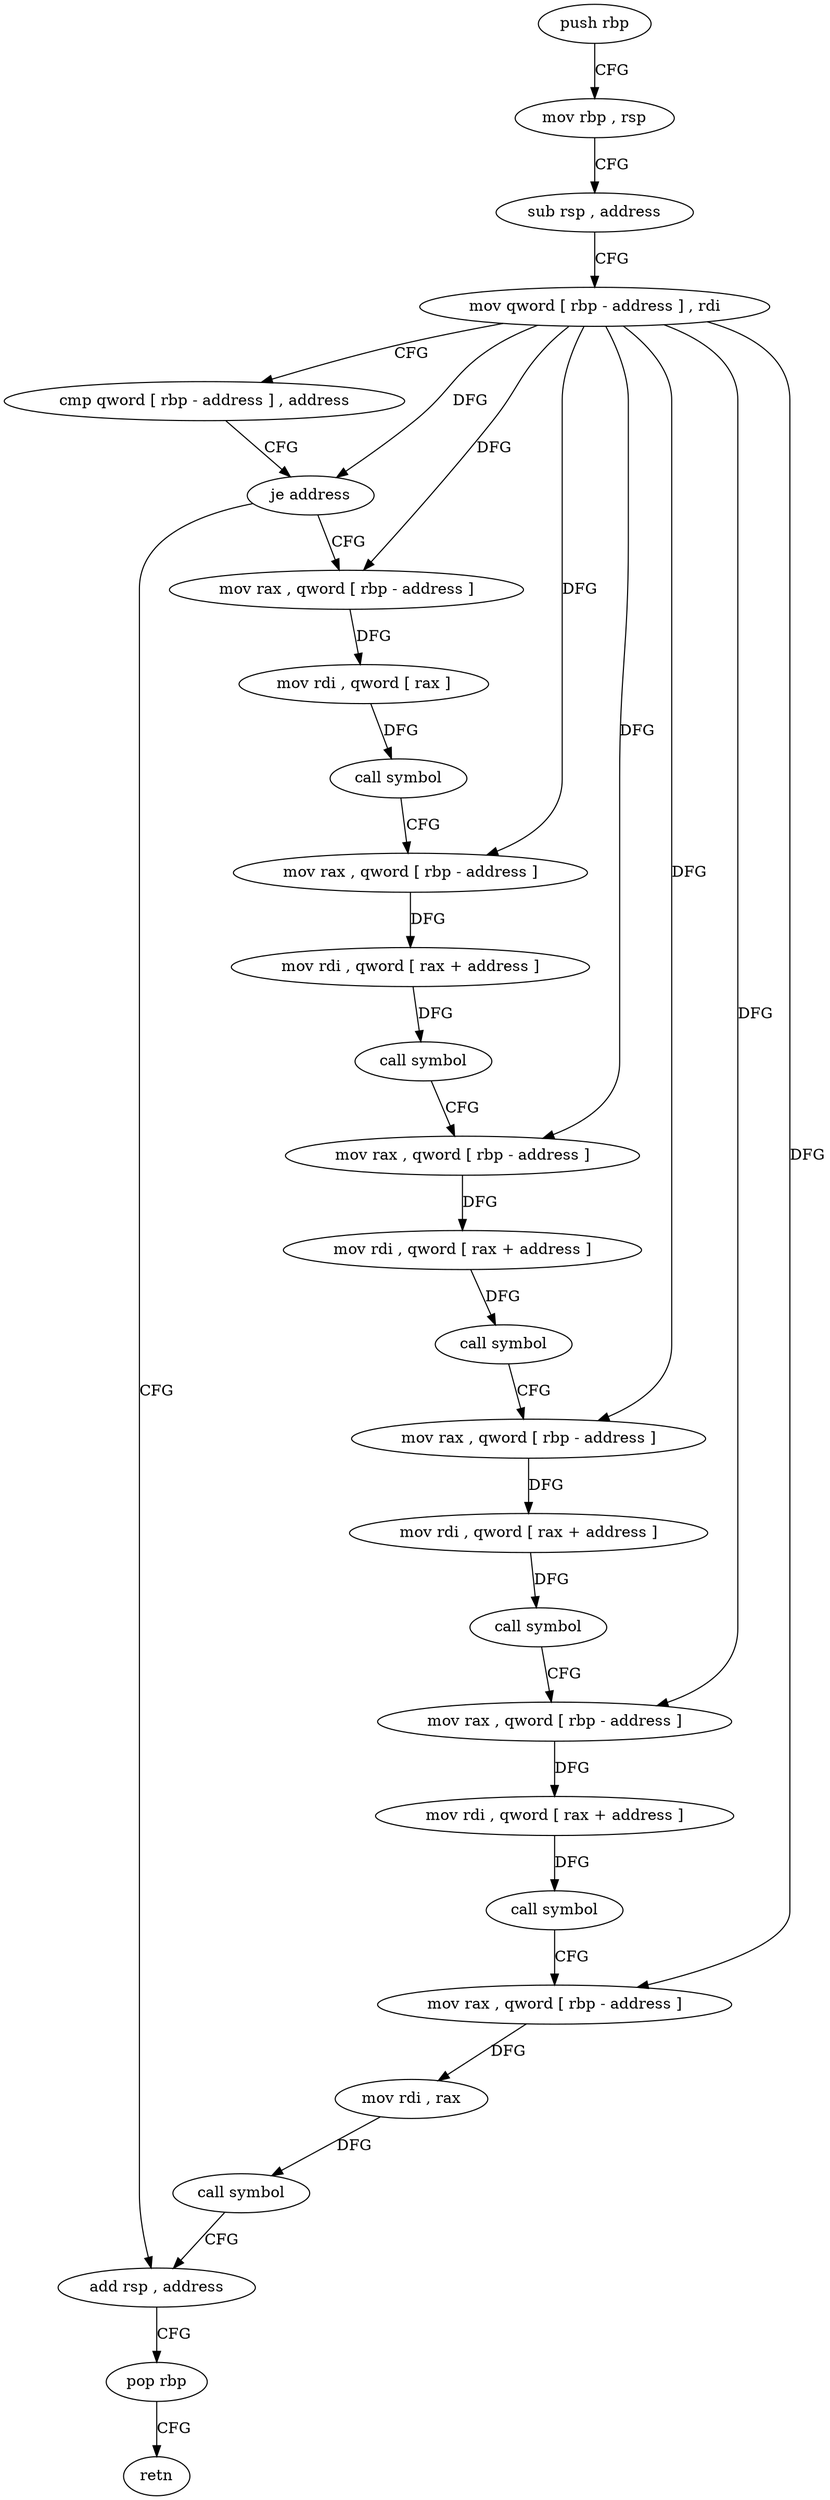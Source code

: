 digraph "func" {
"83792" [label = "push rbp" ]
"83793" [label = "mov rbp , rsp" ]
"83796" [label = "sub rsp , address" ]
"83800" [label = "mov qword [ rbp - address ] , rdi" ]
"83804" [label = "cmp qword [ rbp - address ] , address" ]
"83809" [label = "je address" ]
"83891" [label = "add rsp , address" ]
"83815" [label = "mov rax , qword [ rbp - address ]" ]
"83895" [label = "pop rbp" ]
"83896" [label = "retn" ]
"83819" [label = "mov rdi , qword [ rax ]" ]
"83822" [label = "call symbol" ]
"83827" [label = "mov rax , qword [ rbp - address ]" ]
"83831" [label = "mov rdi , qword [ rax + address ]" ]
"83835" [label = "call symbol" ]
"83840" [label = "mov rax , qword [ rbp - address ]" ]
"83844" [label = "mov rdi , qword [ rax + address ]" ]
"83848" [label = "call symbol" ]
"83853" [label = "mov rax , qword [ rbp - address ]" ]
"83857" [label = "mov rdi , qword [ rax + address ]" ]
"83861" [label = "call symbol" ]
"83866" [label = "mov rax , qword [ rbp - address ]" ]
"83870" [label = "mov rdi , qword [ rax + address ]" ]
"83874" [label = "call symbol" ]
"83879" [label = "mov rax , qword [ rbp - address ]" ]
"83883" [label = "mov rdi , rax" ]
"83886" [label = "call symbol" ]
"83792" -> "83793" [ label = "CFG" ]
"83793" -> "83796" [ label = "CFG" ]
"83796" -> "83800" [ label = "CFG" ]
"83800" -> "83804" [ label = "CFG" ]
"83800" -> "83809" [ label = "DFG" ]
"83800" -> "83815" [ label = "DFG" ]
"83800" -> "83827" [ label = "DFG" ]
"83800" -> "83840" [ label = "DFG" ]
"83800" -> "83853" [ label = "DFG" ]
"83800" -> "83866" [ label = "DFG" ]
"83800" -> "83879" [ label = "DFG" ]
"83804" -> "83809" [ label = "CFG" ]
"83809" -> "83891" [ label = "CFG" ]
"83809" -> "83815" [ label = "CFG" ]
"83891" -> "83895" [ label = "CFG" ]
"83815" -> "83819" [ label = "DFG" ]
"83895" -> "83896" [ label = "CFG" ]
"83819" -> "83822" [ label = "DFG" ]
"83822" -> "83827" [ label = "CFG" ]
"83827" -> "83831" [ label = "DFG" ]
"83831" -> "83835" [ label = "DFG" ]
"83835" -> "83840" [ label = "CFG" ]
"83840" -> "83844" [ label = "DFG" ]
"83844" -> "83848" [ label = "DFG" ]
"83848" -> "83853" [ label = "CFG" ]
"83853" -> "83857" [ label = "DFG" ]
"83857" -> "83861" [ label = "DFG" ]
"83861" -> "83866" [ label = "CFG" ]
"83866" -> "83870" [ label = "DFG" ]
"83870" -> "83874" [ label = "DFG" ]
"83874" -> "83879" [ label = "CFG" ]
"83879" -> "83883" [ label = "DFG" ]
"83883" -> "83886" [ label = "DFG" ]
"83886" -> "83891" [ label = "CFG" ]
}

